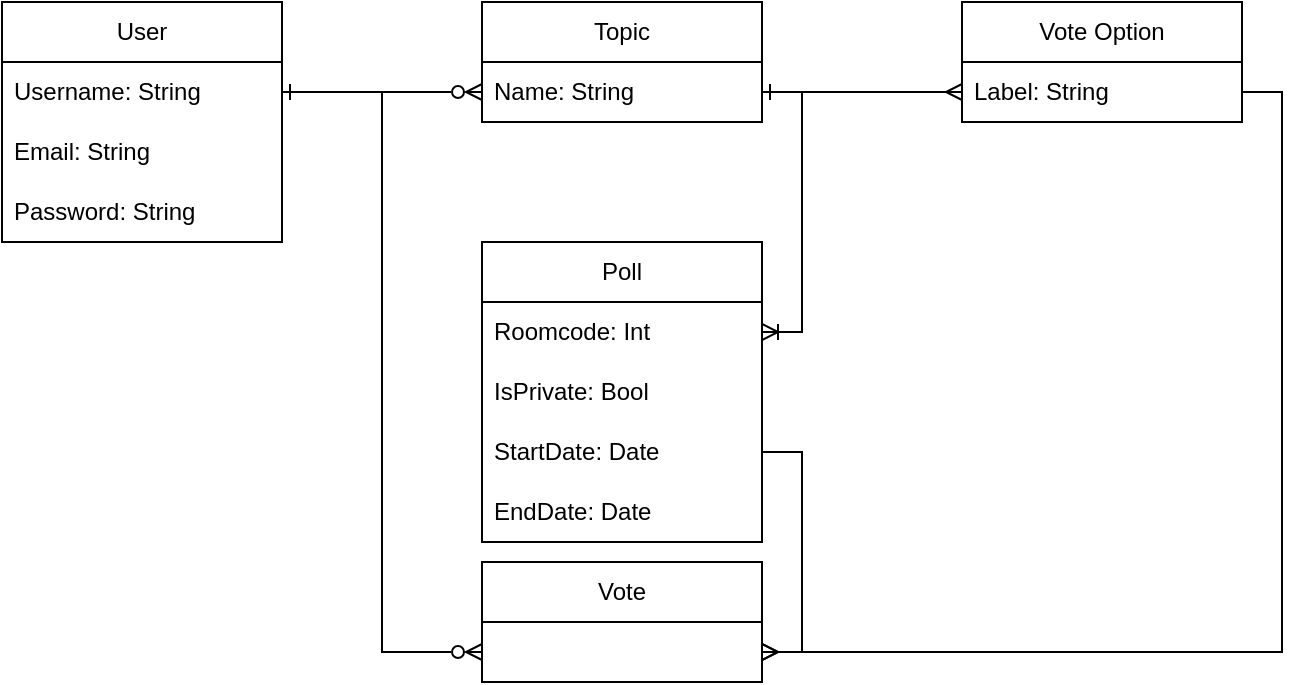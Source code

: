 <mxfile version="22.1.5" type="github">
  <diagram name="Page-1" id="xaLXwlXFV_5DJ9hsXpTq">
    <mxGraphModel dx="1434" dy="790" grid="1" gridSize="10" guides="1" tooltips="1" connect="1" arrows="1" fold="1" page="1" pageScale="1" pageWidth="827" pageHeight="1169" math="0" shadow="0">
      <root>
        <mxCell id="0" />
        <mxCell id="1" parent="0" />
        <mxCell id="nTtId_QrlU3hGKe4e3nW-69" value="User" style="swimlane;fontStyle=0;childLayout=stackLayout;horizontal=1;startSize=30;horizontalStack=0;resizeParent=1;resizeParentMax=0;resizeLast=0;collapsible=1;marginBottom=0;whiteSpace=wrap;html=1;" parent="1" vertex="1">
          <mxGeometry x="40" y="40" width="140" height="120" as="geometry" />
        </mxCell>
        <mxCell id="nTtId_QrlU3hGKe4e3nW-70" value="Username: String" style="text;strokeColor=none;fillColor=none;align=left;verticalAlign=middle;spacingLeft=4;spacingRight=4;overflow=hidden;points=[[0,0.5],[1,0.5]];portConstraint=eastwest;rotatable=0;whiteSpace=wrap;html=1;" parent="nTtId_QrlU3hGKe4e3nW-69" vertex="1">
          <mxGeometry y="30" width="140" height="30" as="geometry" />
        </mxCell>
        <mxCell id="nTtId_QrlU3hGKe4e3nW-71" value="Email: String" style="text;strokeColor=none;fillColor=none;align=left;verticalAlign=middle;spacingLeft=4;spacingRight=4;overflow=hidden;points=[[0,0.5],[1,0.5]];portConstraint=eastwest;rotatable=0;whiteSpace=wrap;html=1;" parent="nTtId_QrlU3hGKe4e3nW-69" vertex="1">
          <mxGeometry y="60" width="140" height="30" as="geometry" />
        </mxCell>
        <mxCell id="nTtId_QrlU3hGKe4e3nW-72" value="Password: String" style="text;strokeColor=none;fillColor=none;align=left;verticalAlign=middle;spacingLeft=4;spacingRight=4;overflow=hidden;points=[[0,0.5],[1,0.5]];portConstraint=eastwest;rotatable=0;whiteSpace=wrap;html=1;" parent="nTtId_QrlU3hGKe4e3nW-69" vertex="1">
          <mxGeometry y="90" width="140" height="30" as="geometry" />
        </mxCell>
        <mxCell id="nTtId_QrlU3hGKe4e3nW-73" value="Topic" style="swimlane;fontStyle=0;childLayout=stackLayout;horizontal=1;startSize=30;horizontalStack=0;resizeParent=1;resizeParentMax=0;resizeLast=0;collapsible=1;marginBottom=0;whiteSpace=wrap;html=1;" parent="1" vertex="1">
          <mxGeometry x="280" y="40" width="140" height="60" as="geometry" />
        </mxCell>
        <mxCell id="nTtId_QrlU3hGKe4e3nW-74" value="Name: String" style="text;strokeColor=none;fillColor=none;align=left;verticalAlign=middle;spacingLeft=4;spacingRight=4;overflow=hidden;points=[[0,0.5],[1,0.5]];portConstraint=eastwest;rotatable=0;whiteSpace=wrap;html=1;" parent="nTtId_QrlU3hGKe4e3nW-73" vertex="1">
          <mxGeometry y="30" width="140" height="30" as="geometry" />
        </mxCell>
        <mxCell id="nTtId_QrlU3hGKe4e3nW-77" value="Vote Option" style="swimlane;fontStyle=0;childLayout=stackLayout;horizontal=1;startSize=30;horizontalStack=0;resizeParent=1;resizeParentMax=0;resizeLast=0;collapsible=1;marginBottom=0;whiteSpace=wrap;html=1;" parent="1" vertex="1">
          <mxGeometry x="520" y="40" width="140" height="60" as="geometry" />
        </mxCell>
        <mxCell id="nTtId_QrlU3hGKe4e3nW-78" value="Label: String" style="text;strokeColor=none;fillColor=none;align=left;verticalAlign=middle;spacingLeft=4;spacingRight=4;overflow=hidden;points=[[0,0.5],[1,0.5]];portConstraint=eastwest;rotatable=0;whiteSpace=wrap;html=1;" parent="nTtId_QrlU3hGKe4e3nW-77" vertex="1">
          <mxGeometry y="30" width="140" height="30" as="geometry" />
        </mxCell>
        <mxCell id="nTtId_QrlU3hGKe4e3nW-81" value="Poll" style="swimlane;fontStyle=0;childLayout=stackLayout;horizontal=1;startSize=30;horizontalStack=0;resizeParent=1;resizeParentMax=0;resizeLast=0;collapsible=1;marginBottom=0;whiteSpace=wrap;html=1;" parent="1" vertex="1">
          <mxGeometry x="280" y="160" width="140" height="150" as="geometry" />
        </mxCell>
        <mxCell id="nTtId_QrlU3hGKe4e3nW-82" value="Roomcode: Int" style="text;strokeColor=none;fillColor=none;align=left;verticalAlign=middle;spacingLeft=4;spacingRight=4;overflow=hidden;points=[[0,0.5],[1,0.5]];portConstraint=eastwest;rotatable=0;whiteSpace=wrap;html=1;" parent="nTtId_QrlU3hGKe4e3nW-81" vertex="1">
          <mxGeometry y="30" width="140" height="30" as="geometry" />
        </mxCell>
        <mxCell id="-tjs8Kpkg6KMVfKv3AJc-1" value="IsPrivate: Bool" style="text;strokeColor=none;fillColor=none;align=left;verticalAlign=middle;spacingLeft=4;spacingRight=4;overflow=hidden;points=[[0,0.5],[1,0.5]];portConstraint=eastwest;rotatable=0;whiteSpace=wrap;html=1;" vertex="1" parent="nTtId_QrlU3hGKe4e3nW-81">
          <mxGeometry y="60" width="140" height="30" as="geometry" />
        </mxCell>
        <mxCell id="nTtId_QrlU3hGKe4e3nW-83" value="StartDate: Date" style="text;strokeColor=none;fillColor=none;align=left;verticalAlign=middle;spacingLeft=4;spacingRight=4;overflow=hidden;points=[[0,0.5],[1,0.5]];portConstraint=eastwest;rotatable=0;whiteSpace=wrap;html=1;" parent="nTtId_QrlU3hGKe4e3nW-81" vertex="1">
          <mxGeometry y="90" width="140" height="30" as="geometry" />
        </mxCell>
        <mxCell id="nTtId_QrlU3hGKe4e3nW-84" value="EndDate: Date" style="text;strokeColor=none;fillColor=none;align=left;verticalAlign=middle;spacingLeft=4;spacingRight=4;overflow=hidden;points=[[0,0.5],[1,0.5]];portConstraint=eastwest;rotatable=0;whiteSpace=wrap;html=1;" parent="nTtId_QrlU3hGKe4e3nW-81" vertex="1">
          <mxGeometry y="120" width="140" height="30" as="geometry" />
        </mxCell>
        <mxCell id="nTtId_QrlU3hGKe4e3nW-85" value="Vote" style="swimlane;fontStyle=0;childLayout=stackLayout;horizontal=1;startSize=30;horizontalStack=0;resizeParent=1;resizeParentMax=0;resizeLast=0;collapsible=1;marginBottom=0;whiteSpace=wrap;html=1;" parent="1" vertex="1">
          <mxGeometry x="280" y="320" width="140" height="60" as="geometry" />
        </mxCell>
        <mxCell id="nTtId_QrlU3hGKe4e3nW-93" style="edgeStyle=orthogonalEdgeStyle;rounded=0;orthogonalLoop=1;jettySize=auto;html=1;exitX=1;exitY=0.5;exitDx=0;exitDy=0;entryX=0;entryY=0.5;entryDx=0;entryDy=0;startArrow=ERone;startFill=0;endArrow=ERzeroToMany;endFill=0;" parent="1" source="nTtId_QrlU3hGKe4e3nW-70" target="nTtId_QrlU3hGKe4e3nW-74" edge="1">
          <mxGeometry relative="1" as="geometry" />
        </mxCell>
        <mxCell id="nTtId_QrlU3hGKe4e3nW-94" style="edgeStyle=orthogonalEdgeStyle;rounded=0;orthogonalLoop=1;jettySize=auto;html=1;exitX=1;exitY=0.5;exitDx=0;exitDy=0;entryX=0;entryY=0.5;entryDx=0;entryDy=0;startArrow=ERone;startFill=0;endArrow=ERmany;endFill=0;" parent="1" source="nTtId_QrlU3hGKe4e3nW-74" target="nTtId_QrlU3hGKe4e3nW-78" edge="1">
          <mxGeometry relative="1" as="geometry" />
        </mxCell>
        <mxCell id="nTtId_QrlU3hGKe4e3nW-95" style="edgeStyle=orthogonalEdgeStyle;rounded=0;orthogonalLoop=1;jettySize=auto;html=1;exitX=1;exitY=0.5;exitDx=0;exitDy=0;entryX=1;entryY=0.5;entryDx=0;entryDy=0;endArrow=ERoneToMany;endFill=0;" parent="1" source="nTtId_QrlU3hGKe4e3nW-74" target="nTtId_QrlU3hGKe4e3nW-82" edge="1">
          <mxGeometry relative="1" as="geometry" />
        </mxCell>
        <mxCell id="nTtId_QrlU3hGKe4e3nW-96" style="edgeStyle=orthogonalEdgeStyle;rounded=0;orthogonalLoop=1;jettySize=auto;html=1;exitX=1;exitY=0.5;exitDx=0;exitDy=0;entryX=1;entryY=0.75;entryDx=0;entryDy=0;endArrow=ERmany;endFill=0;" parent="1" source="nTtId_QrlU3hGKe4e3nW-78" target="nTtId_QrlU3hGKe4e3nW-85" edge="1">
          <mxGeometry relative="1" as="geometry" />
        </mxCell>
        <mxCell id="nTtId_QrlU3hGKe4e3nW-97" style="edgeStyle=orthogonalEdgeStyle;rounded=0;orthogonalLoop=1;jettySize=auto;html=1;exitX=1;exitY=0.5;exitDx=0;exitDy=0;entryX=1;entryY=0.75;entryDx=0;entryDy=0;endArrow=ERmany;endFill=0;" parent="1" source="nTtId_QrlU3hGKe4e3nW-83" target="nTtId_QrlU3hGKe4e3nW-85" edge="1">
          <mxGeometry relative="1" as="geometry" />
        </mxCell>
        <mxCell id="nTtId_QrlU3hGKe4e3nW-98" style="edgeStyle=orthogonalEdgeStyle;rounded=0;orthogonalLoop=1;jettySize=auto;html=1;exitX=1;exitY=0.5;exitDx=0;exitDy=0;entryX=0;entryY=0.75;entryDx=0;entryDy=0;endArrow=ERzeroToMany;endFill=0;" parent="1" source="nTtId_QrlU3hGKe4e3nW-70" target="nTtId_QrlU3hGKe4e3nW-85" edge="1">
          <mxGeometry relative="1" as="geometry" />
        </mxCell>
      </root>
    </mxGraphModel>
  </diagram>
</mxfile>
